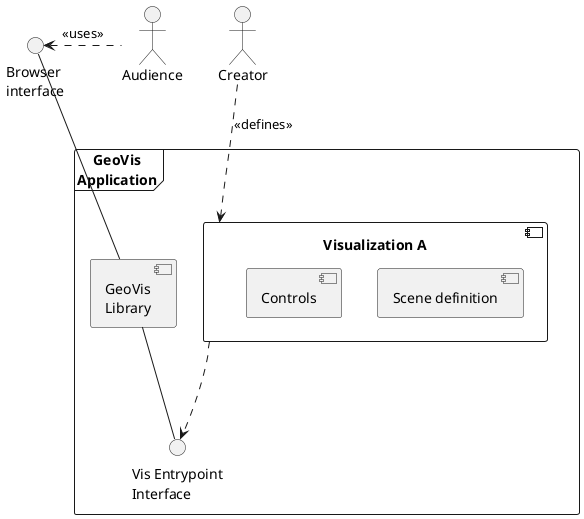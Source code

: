 @startuml helicopter_view
'skinparam linetype ortho
actor Audience
actor Creator
interface "Browser\ninterface" as browser
frame "GeoVis\nApplication" {
    component "GeoVis\nLibrary" as geovis
    interface "Vis Entrypoint\nInterface" as vis
    component "Visualization A" as vis_a {
        component "Scene definition" as sd_a
        component "Controls" as c_a
    }
   
}

Audience .l.> browser : <<uses>>
browser -- geovis

geovis -- vis

vis_a ..> vis


Creator ..> vis_a : <<defines>>
@enduml